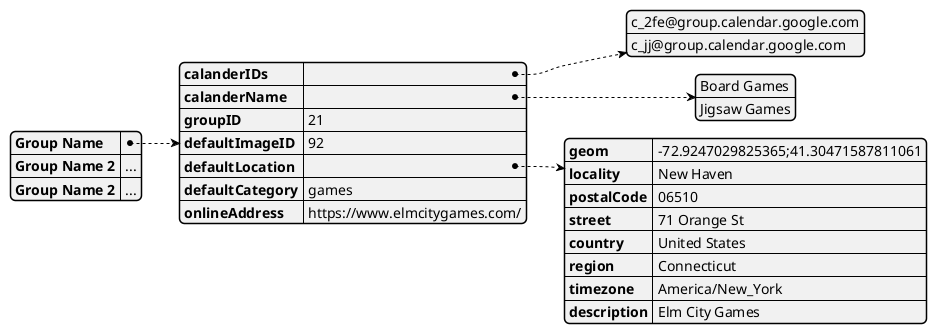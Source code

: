 @startjson json


{
    "Group Name": {
        "calanderIDs": ["c_2fe@group.calendar.google.com", "c_jj@group.calendar.google.com"],
        "calanderName": ["Board Games", "Jigsaw Games"],
        "groupID": 21,
        "defaultImageID": "92",
        "defaultLocation": {
            "geom": "-72.9247029825365;41.30471587811061",
            "locality": "New Haven",
            "postalCode": "06510",
            "street": "71 Orange St",
            "country": "United States",
            "region": "Connecticut",
            "timezone": "America/New_York",
            "description": "Elm City Games"
        },
        "defaultCategory": "games",
        "onlineAddress": "https://www.elmcitygames.com/"
    },
    "Group Name 2": "...",
    "Group Name 2": "..."
}





@endjson